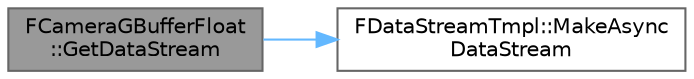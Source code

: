 digraph "FCameraGBufferFloat::GetDataStream"
{
 // INTERACTIVE_SVG=YES
 // LATEX_PDF_SIZE
  bgcolor="transparent";
  edge [fontname=Helvetica,fontsize=10,labelfontname=Helvetica,labelfontsize=10];
  node [fontname=Helvetica,fontsize=10,shape=box,height=0.2,width=0.4];
  rankdir="LR";
  Node1 [id="Node000001",label="FCameraGBufferFloat\l::GetDataStream",height=0.2,width=0.4,color="gray40", fillcolor="grey60", style="filled", fontcolor="black",tooltip="Return the FDataStream associated with this sensor."];
  Node1 -> Node2 [id="edge1_Node000001_Node000002",color="steelblue1",style="solid",tooltip=" "];
  Node2 [id="Node000002",label="FDataStreamTmpl::MakeAsync\lDataStream",height=0.2,width=0.4,color="grey40", fillcolor="white", style="filled",URL="$d4/d9c/classFDataStreamTmpl.html#adee3ac7dede93789a35ecc2a3313c888",tooltip="Create a FAsyncDataStream object."];
}
